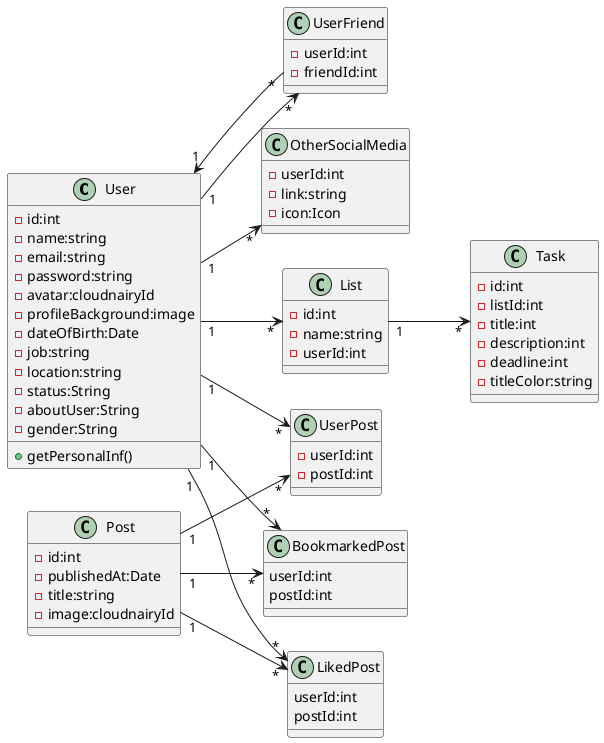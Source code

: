 @startuml
left to right direction
class User{
    -id:int
    -name:string
    -email:string
    -password:string
    -avatar:cloudnairyId
    -profileBackground:image
    -dateOfBirth:Date
    -job:string
    -location:string
    -status:String
    -aboutUser:String
    -gender:String


    +getPersonalInf()
}



class UserFriend{
    -userId:int
    -friendId:int

}
class OtherSocialMedia {
    -userId:int
    -link:string
    -icon:Icon
}
class Post{
    -id:int
    -publishedAt:Date
    -title:string
    -image:cloudnairyId
}
class UserPost{
    -userId:int
    -postId:int
}


class List {
    -id:int
    -name:string
    -userId:int
}
class Task{
    -id:int
    -listId:int
    -title:int
    -description:int
    -deadline:int
    -titleColor:string
}
class BookmarkedPost{
    userId:int
    postId:int
}
class LikedPost{
    userId:int
    postId:int

}

User "1" --> "*" List
User "1" --> "*" UserPost
User "1" --> "*" BookmarkedPost
User "1" --> "*" OtherSocialMedia
User "1" --> "*" UserFriend
User "1" --> "*"LikedPost
UserFriend "*" --> "1" User
Post "1" --> "*" UserPost
Post "1" --> "*" BookmarkedPost
Post "1" --> "*" LikedPost

List "1" --> "*" Task


@enduml